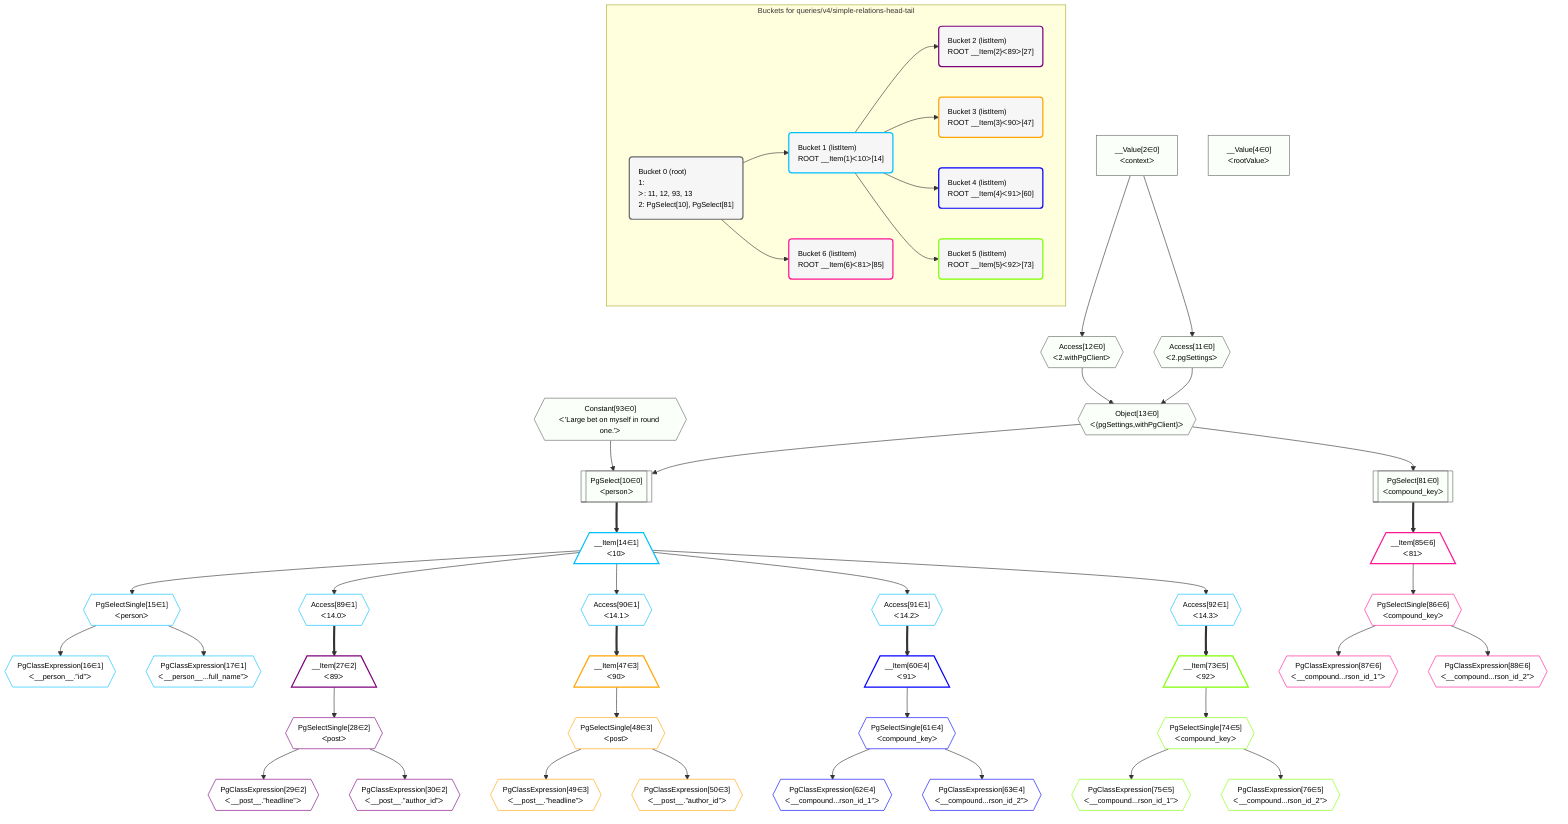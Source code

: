 %%{init: {'themeVariables': { 'fontSize': '12px'}}}%%
graph TD
    classDef path fill:#eee,stroke:#000,color:#000
    classDef plan fill:#fff,stroke-width:1px,color:#000
    classDef itemplan fill:#fff,stroke-width:2px,color:#000
    classDef unbatchedplan fill:#dff,stroke-width:1px,color:#000
    classDef sideeffectplan fill:#fcc,stroke-width:2px,color:#000
    classDef bucket fill:#f6f6f6,color:#000,stroke-width:2px,text-align:left


    %% plan dependencies
    PgSelect10[["PgSelect[10∈0]<br />ᐸpersonᐳ"]]:::plan
    Object13{{"Object[13∈0]<br />ᐸ{pgSettings,withPgClient}ᐳ"}}:::plan
    Constant93{{"Constant[93∈0]<br />ᐸ'Large bet on myself in round one.'ᐳ"}}:::plan
    Object13 & Constant93 --> PgSelect10
    Access11{{"Access[11∈0]<br />ᐸ2.pgSettingsᐳ"}}:::plan
    Access12{{"Access[12∈0]<br />ᐸ2.withPgClientᐳ"}}:::plan
    Access11 & Access12 --> Object13
    __Value2["__Value[2∈0]<br />ᐸcontextᐳ"]:::plan
    __Value2 --> Access11
    __Value2 --> Access12
    PgSelect81[["PgSelect[81∈0]<br />ᐸcompound_keyᐳ"]]:::plan
    Object13 --> PgSelect81
    __Value4["__Value[4∈0]<br />ᐸrootValueᐳ"]:::plan
    __Item14[/"__Item[14∈1]<br />ᐸ10ᐳ"\]:::itemplan
    PgSelect10 ==> __Item14
    PgSelectSingle15{{"PgSelectSingle[15∈1]<br />ᐸpersonᐳ"}}:::plan
    __Item14 --> PgSelectSingle15
    PgClassExpression16{{"PgClassExpression[16∈1]<br />ᐸ__person__.”id”ᐳ"}}:::plan
    PgSelectSingle15 --> PgClassExpression16
    PgClassExpression17{{"PgClassExpression[17∈1]<br />ᐸ__person__...full_name”ᐳ"}}:::plan
    PgSelectSingle15 --> PgClassExpression17
    Access89{{"Access[89∈1]<br />ᐸ14.0ᐳ"}}:::plan
    __Item14 --> Access89
    Access90{{"Access[90∈1]<br />ᐸ14.1ᐳ"}}:::plan
    __Item14 --> Access90
    Access91{{"Access[91∈1]<br />ᐸ14.2ᐳ"}}:::plan
    __Item14 --> Access91
    Access92{{"Access[92∈1]<br />ᐸ14.3ᐳ"}}:::plan
    __Item14 --> Access92
    __Item27[/"__Item[27∈2]<br />ᐸ89ᐳ"\]:::itemplan
    Access89 ==> __Item27
    PgSelectSingle28{{"PgSelectSingle[28∈2]<br />ᐸpostᐳ"}}:::plan
    __Item27 --> PgSelectSingle28
    PgClassExpression29{{"PgClassExpression[29∈2]<br />ᐸ__post__.”headline”ᐳ"}}:::plan
    PgSelectSingle28 --> PgClassExpression29
    PgClassExpression30{{"PgClassExpression[30∈2]<br />ᐸ__post__.”author_id”ᐳ"}}:::plan
    PgSelectSingle28 --> PgClassExpression30
    __Item47[/"__Item[47∈3]<br />ᐸ90ᐳ"\]:::itemplan
    Access90 ==> __Item47
    PgSelectSingle48{{"PgSelectSingle[48∈3]<br />ᐸpostᐳ"}}:::plan
    __Item47 --> PgSelectSingle48
    PgClassExpression49{{"PgClassExpression[49∈3]<br />ᐸ__post__.”headline”ᐳ"}}:::plan
    PgSelectSingle48 --> PgClassExpression49
    PgClassExpression50{{"PgClassExpression[50∈3]<br />ᐸ__post__.”author_id”ᐳ"}}:::plan
    PgSelectSingle48 --> PgClassExpression50
    __Item60[/"__Item[60∈4]<br />ᐸ91ᐳ"\]:::itemplan
    Access91 ==> __Item60
    PgSelectSingle61{{"PgSelectSingle[61∈4]<br />ᐸcompound_keyᐳ"}}:::plan
    __Item60 --> PgSelectSingle61
    PgClassExpression62{{"PgClassExpression[62∈4]<br />ᐸ__compound...rson_id_1”ᐳ"}}:::plan
    PgSelectSingle61 --> PgClassExpression62
    PgClassExpression63{{"PgClassExpression[63∈4]<br />ᐸ__compound...rson_id_2”ᐳ"}}:::plan
    PgSelectSingle61 --> PgClassExpression63
    __Item73[/"__Item[73∈5]<br />ᐸ92ᐳ"\]:::itemplan
    Access92 ==> __Item73
    PgSelectSingle74{{"PgSelectSingle[74∈5]<br />ᐸcompound_keyᐳ"}}:::plan
    __Item73 --> PgSelectSingle74
    PgClassExpression75{{"PgClassExpression[75∈5]<br />ᐸ__compound...rson_id_1”ᐳ"}}:::plan
    PgSelectSingle74 --> PgClassExpression75
    PgClassExpression76{{"PgClassExpression[76∈5]<br />ᐸ__compound...rson_id_2”ᐳ"}}:::plan
    PgSelectSingle74 --> PgClassExpression76
    __Item85[/"__Item[85∈6]<br />ᐸ81ᐳ"\]:::itemplan
    PgSelect81 ==> __Item85
    PgSelectSingle86{{"PgSelectSingle[86∈6]<br />ᐸcompound_keyᐳ"}}:::plan
    __Item85 --> PgSelectSingle86
    PgClassExpression87{{"PgClassExpression[87∈6]<br />ᐸ__compound...rson_id_1”ᐳ"}}:::plan
    PgSelectSingle86 --> PgClassExpression87
    PgClassExpression88{{"PgClassExpression[88∈6]<br />ᐸ__compound...rson_id_2”ᐳ"}}:::plan
    PgSelectSingle86 --> PgClassExpression88

    %% define steps

    subgraph "Buckets for queries/v4/simple-relations-head-tail"
    Bucket0("Bucket 0 (root)<br />1: <br />ᐳ: 11, 12, 93, 13<br />2: PgSelect[10], PgSelect[81]"):::bucket
    classDef bucket0 stroke:#696969
    class Bucket0,__Value2,__Value4,PgSelect10,Access11,Access12,Object13,PgSelect81,Constant93 bucket0
    Bucket1("Bucket 1 (listItem)<br />ROOT __Item{1}ᐸ10ᐳ[14]"):::bucket
    classDef bucket1 stroke:#00bfff
    class Bucket1,__Item14,PgSelectSingle15,PgClassExpression16,PgClassExpression17,Access89,Access90,Access91,Access92 bucket1
    Bucket2("Bucket 2 (listItem)<br />ROOT __Item{2}ᐸ89ᐳ[27]"):::bucket
    classDef bucket2 stroke:#7f007f
    class Bucket2,__Item27,PgSelectSingle28,PgClassExpression29,PgClassExpression30 bucket2
    Bucket3("Bucket 3 (listItem)<br />ROOT __Item{3}ᐸ90ᐳ[47]"):::bucket
    classDef bucket3 stroke:#ffa500
    class Bucket3,__Item47,PgSelectSingle48,PgClassExpression49,PgClassExpression50 bucket3
    Bucket4("Bucket 4 (listItem)<br />ROOT __Item{4}ᐸ91ᐳ[60]"):::bucket
    classDef bucket4 stroke:#0000ff
    class Bucket4,__Item60,PgSelectSingle61,PgClassExpression62,PgClassExpression63 bucket4
    Bucket5("Bucket 5 (listItem)<br />ROOT __Item{5}ᐸ92ᐳ[73]"):::bucket
    classDef bucket5 stroke:#7fff00
    class Bucket5,__Item73,PgSelectSingle74,PgClassExpression75,PgClassExpression76 bucket5
    Bucket6("Bucket 6 (listItem)<br />ROOT __Item{6}ᐸ81ᐳ[85]"):::bucket
    classDef bucket6 stroke:#ff1493
    class Bucket6,__Item85,PgSelectSingle86,PgClassExpression87,PgClassExpression88 bucket6
    Bucket0 --> Bucket1 & Bucket6
    Bucket1 --> Bucket2 & Bucket3 & Bucket4 & Bucket5
    classDef unary fill:#fafffa,borderWidth:8px
    class PgSelect10,Object13,Access11,Access12,PgSelect81,__Value2,__Value4,Constant93 unary
    end